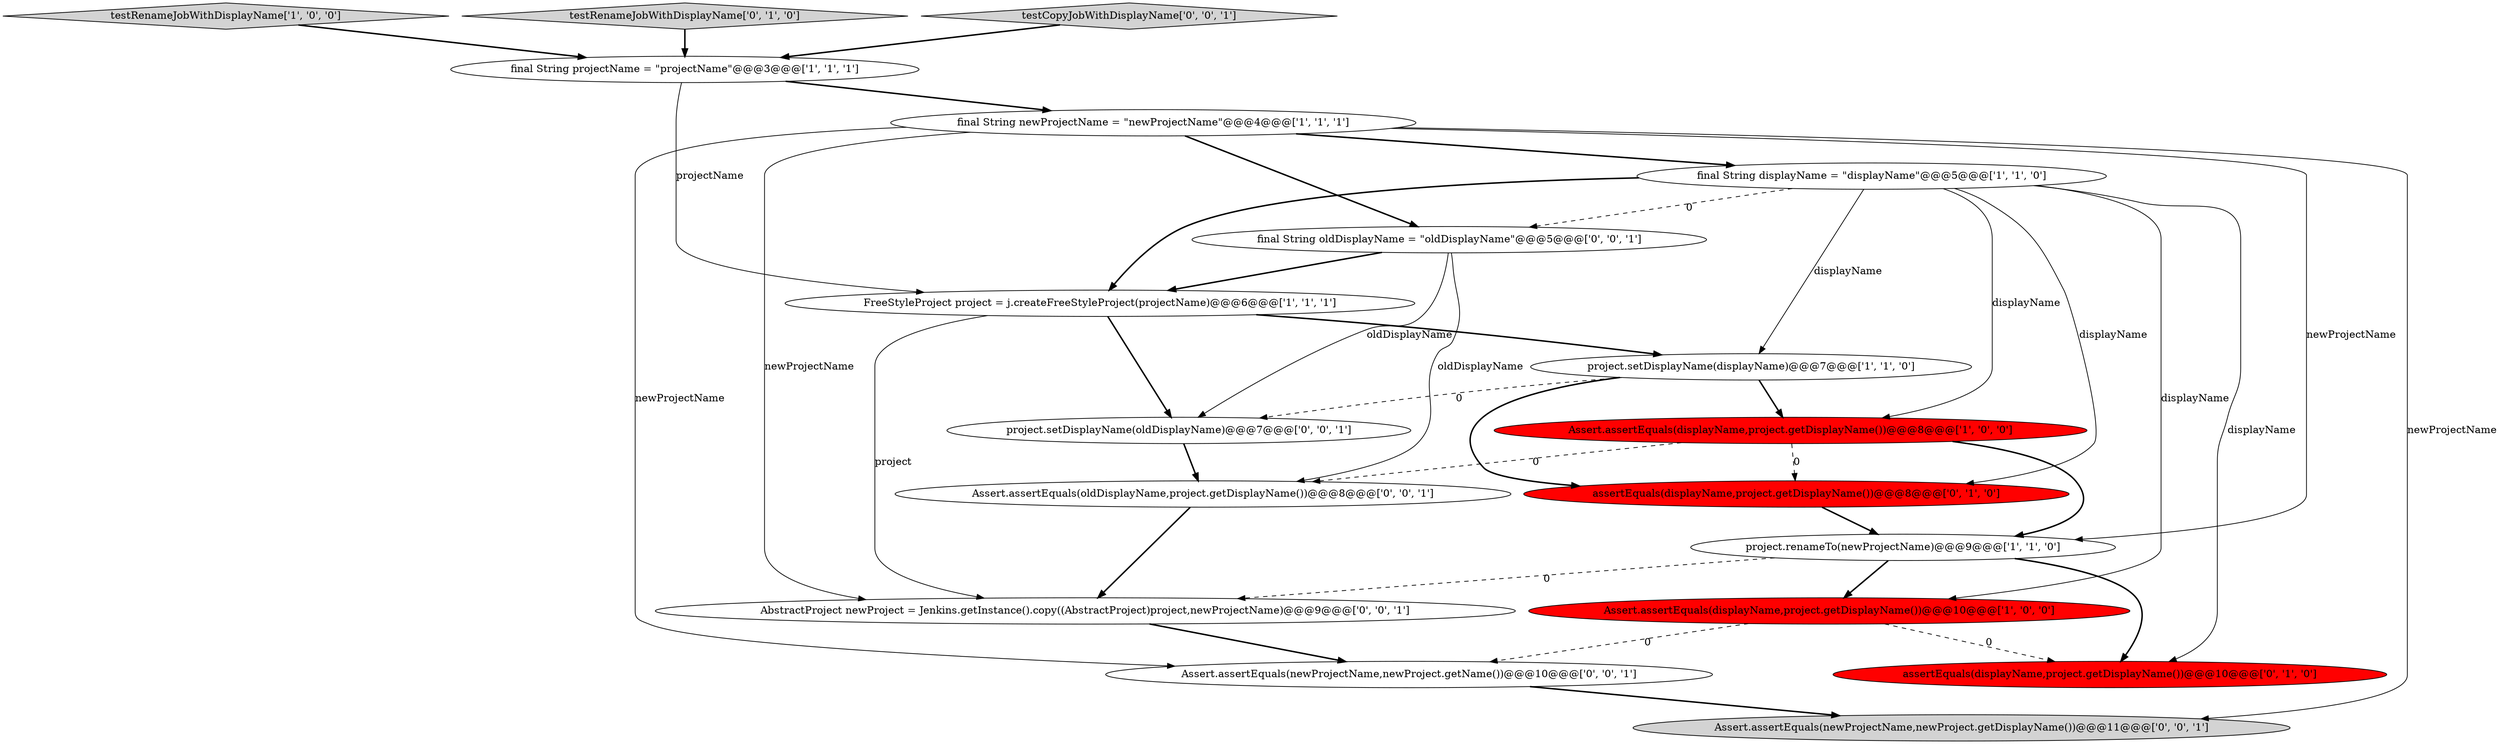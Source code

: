 digraph {
6 [style = filled, label = "FreeStyleProject project = j.createFreeStyleProject(projectName)@@@6@@@['1', '1', '1']", fillcolor = white, shape = ellipse image = "AAA0AAABBB1BBB"];
1 [style = filled, label = "project.setDisplayName(displayName)@@@7@@@['1', '1', '0']", fillcolor = white, shape = ellipse image = "AAA0AAABBB1BBB"];
7 [style = filled, label = "project.renameTo(newProjectName)@@@9@@@['1', '1', '0']", fillcolor = white, shape = ellipse image = "AAA0AAABBB1BBB"];
16 [style = filled, label = "Assert.assertEquals(newProjectName,newProject.getDisplayName())@@@11@@@['0', '0', '1']", fillcolor = lightgray, shape = ellipse image = "AAA0AAABBB3BBB"];
11 [style = filled, label = "assertEquals(displayName,project.getDisplayName())@@@8@@@['0', '1', '0']", fillcolor = red, shape = ellipse image = "AAA1AAABBB2BBB"];
3 [style = filled, label = "testRenameJobWithDisplayName['1', '0', '0']", fillcolor = lightgray, shape = diamond image = "AAA0AAABBB1BBB"];
18 [style = filled, label = "final String oldDisplayName = \"oldDisplayName\"@@@5@@@['0', '0', '1']", fillcolor = white, shape = ellipse image = "AAA0AAABBB3BBB"];
5 [style = filled, label = "Assert.assertEquals(displayName,project.getDisplayName())@@@8@@@['1', '0', '0']", fillcolor = red, shape = ellipse image = "AAA1AAABBB1BBB"];
14 [style = filled, label = "Assert.assertEquals(newProjectName,newProject.getName())@@@10@@@['0', '0', '1']", fillcolor = white, shape = ellipse image = "AAA0AAABBB3BBB"];
12 [style = filled, label = "project.setDisplayName(oldDisplayName)@@@7@@@['0', '0', '1']", fillcolor = white, shape = ellipse image = "AAA0AAABBB3BBB"];
10 [style = filled, label = "assertEquals(displayName,project.getDisplayName())@@@10@@@['0', '1', '0']", fillcolor = red, shape = ellipse image = "AAA1AAABBB2BBB"];
4 [style = filled, label = "Assert.assertEquals(displayName,project.getDisplayName())@@@10@@@['1', '0', '0']", fillcolor = red, shape = ellipse image = "AAA1AAABBB1BBB"];
2 [style = filled, label = "final String projectName = \"projectName\"@@@3@@@['1', '1', '1']", fillcolor = white, shape = ellipse image = "AAA0AAABBB1BBB"];
0 [style = filled, label = "final String displayName = \"displayName\"@@@5@@@['1', '1', '0']", fillcolor = white, shape = ellipse image = "AAA0AAABBB1BBB"];
15 [style = filled, label = "Assert.assertEquals(oldDisplayName,project.getDisplayName())@@@8@@@['0', '0', '1']", fillcolor = white, shape = ellipse image = "AAA0AAABBB3BBB"];
8 [style = filled, label = "final String newProjectName = \"newProjectName\"@@@4@@@['1', '1', '1']", fillcolor = white, shape = ellipse image = "AAA0AAABBB1BBB"];
9 [style = filled, label = "testRenameJobWithDisplayName['0', '1', '0']", fillcolor = lightgray, shape = diamond image = "AAA0AAABBB2BBB"];
13 [style = filled, label = "AbstractProject newProject = Jenkins.getInstance().copy((AbstractProject)project,newProjectName)@@@9@@@['0', '0', '1']", fillcolor = white, shape = ellipse image = "AAA0AAABBB3BBB"];
17 [style = filled, label = "testCopyJobWithDisplayName['0', '0', '1']", fillcolor = lightgray, shape = diamond image = "AAA0AAABBB3BBB"];
1->5 [style = bold, label=""];
14->16 [style = bold, label=""];
15->13 [style = bold, label=""];
0->6 [style = bold, label=""];
7->10 [style = bold, label=""];
9->2 [style = bold, label=""];
8->18 [style = bold, label=""];
8->13 [style = solid, label="newProjectName"];
18->15 [style = solid, label="oldDisplayName"];
12->15 [style = bold, label=""];
7->4 [style = bold, label=""];
0->10 [style = solid, label="displayName"];
8->16 [style = solid, label="newProjectName"];
1->11 [style = bold, label=""];
8->0 [style = bold, label=""];
6->1 [style = bold, label=""];
0->11 [style = solid, label="displayName"];
18->12 [style = solid, label="oldDisplayName"];
1->12 [style = dashed, label="0"];
0->5 [style = solid, label="displayName"];
3->2 [style = bold, label=""];
17->2 [style = bold, label=""];
5->11 [style = dashed, label="0"];
18->6 [style = bold, label=""];
0->1 [style = solid, label="displayName"];
7->13 [style = dashed, label="0"];
8->14 [style = solid, label="newProjectName"];
6->13 [style = solid, label="project"];
0->18 [style = dashed, label="0"];
5->7 [style = bold, label=""];
2->6 [style = solid, label="projectName"];
4->14 [style = dashed, label="0"];
8->7 [style = solid, label="newProjectName"];
0->4 [style = solid, label="displayName"];
4->10 [style = dashed, label="0"];
5->15 [style = dashed, label="0"];
13->14 [style = bold, label=""];
11->7 [style = bold, label=""];
2->8 [style = bold, label=""];
6->12 [style = bold, label=""];
}

